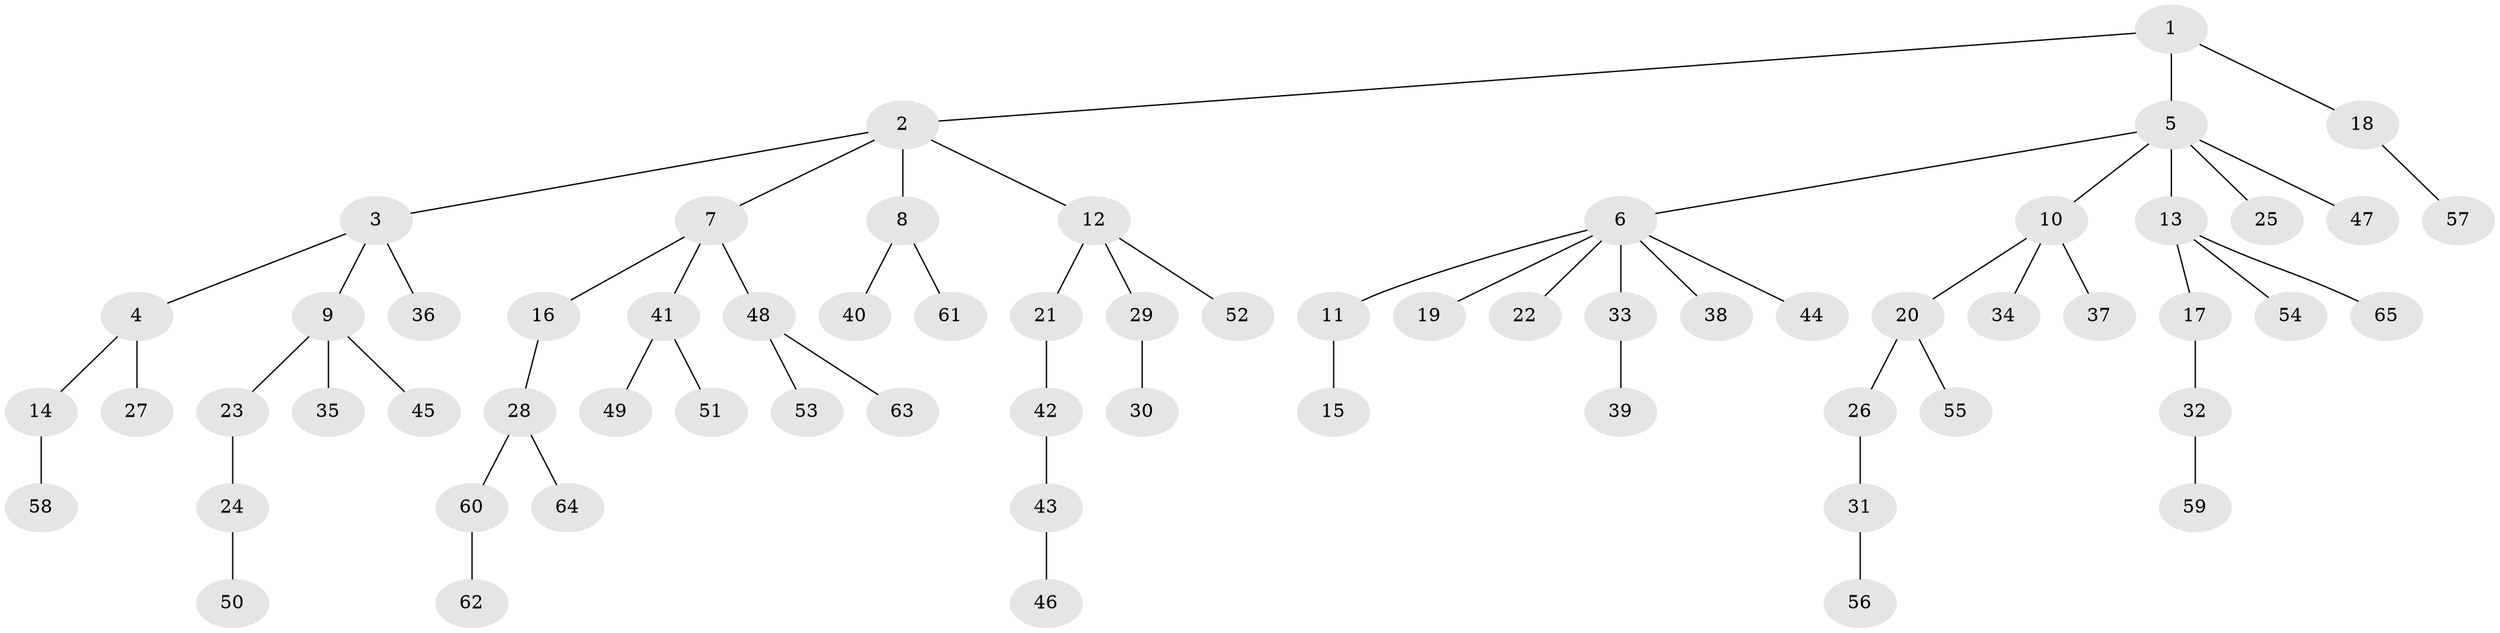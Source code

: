 // coarse degree distribution, {3: 0.11627906976744186, 7: 0.023255813953488372, 5: 0.046511627906976744, 6: 0.023255813953488372, 2: 0.20930232558139536, 1: 0.5581395348837209, 4: 0.023255813953488372}
// Generated by graph-tools (version 1.1) at 2025/52/02/27/25 19:52:12]
// undirected, 65 vertices, 64 edges
graph export_dot {
graph [start="1"]
  node [color=gray90,style=filled];
  1;
  2;
  3;
  4;
  5;
  6;
  7;
  8;
  9;
  10;
  11;
  12;
  13;
  14;
  15;
  16;
  17;
  18;
  19;
  20;
  21;
  22;
  23;
  24;
  25;
  26;
  27;
  28;
  29;
  30;
  31;
  32;
  33;
  34;
  35;
  36;
  37;
  38;
  39;
  40;
  41;
  42;
  43;
  44;
  45;
  46;
  47;
  48;
  49;
  50;
  51;
  52;
  53;
  54;
  55;
  56;
  57;
  58;
  59;
  60;
  61;
  62;
  63;
  64;
  65;
  1 -- 2;
  1 -- 5;
  1 -- 18;
  2 -- 3;
  2 -- 7;
  2 -- 8;
  2 -- 12;
  3 -- 4;
  3 -- 9;
  3 -- 36;
  4 -- 14;
  4 -- 27;
  5 -- 6;
  5 -- 10;
  5 -- 13;
  5 -- 25;
  5 -- 47;
  6 -- 11;
  6 -- 19;
  6 -- 22;
  6 -- 33;
  6 -- 38;
  6 -- 44;
  7 -- 16;
  7 -- 41;
  7 -- 48;
  8 -- 40;
  8 -- 61;
  9 -- 23;
  9 -- 35;
  9 -- 45;
  10 -- 20;
  10 -- 34;
  10 -- 37;
  11 -- 15;
  12 -- 21;
  12 -- 29;
  12 -- 52;
  13 -- 17;
  13 -- 54;
  13 -- 65;
  14 -- 58;
  16 -- 28;
  17 -- 32;
  18 -- 57;
  20 -- 26;
  20 -- 55;
  21 -- 42;
  23 -- 24;
  24 -- 50;
  26 -- 31;
  28 -- 60;
  28 -- 64;
  29 -- 30;
  31 -- 56;
  32 -- 59;
  33 -- 39;
  41 -- 49;
  41 -- 51;
  42 -- 43;
  43 -- 46;
  48 -- 53;
  48 -- 63;
  60 -- 62;
}

